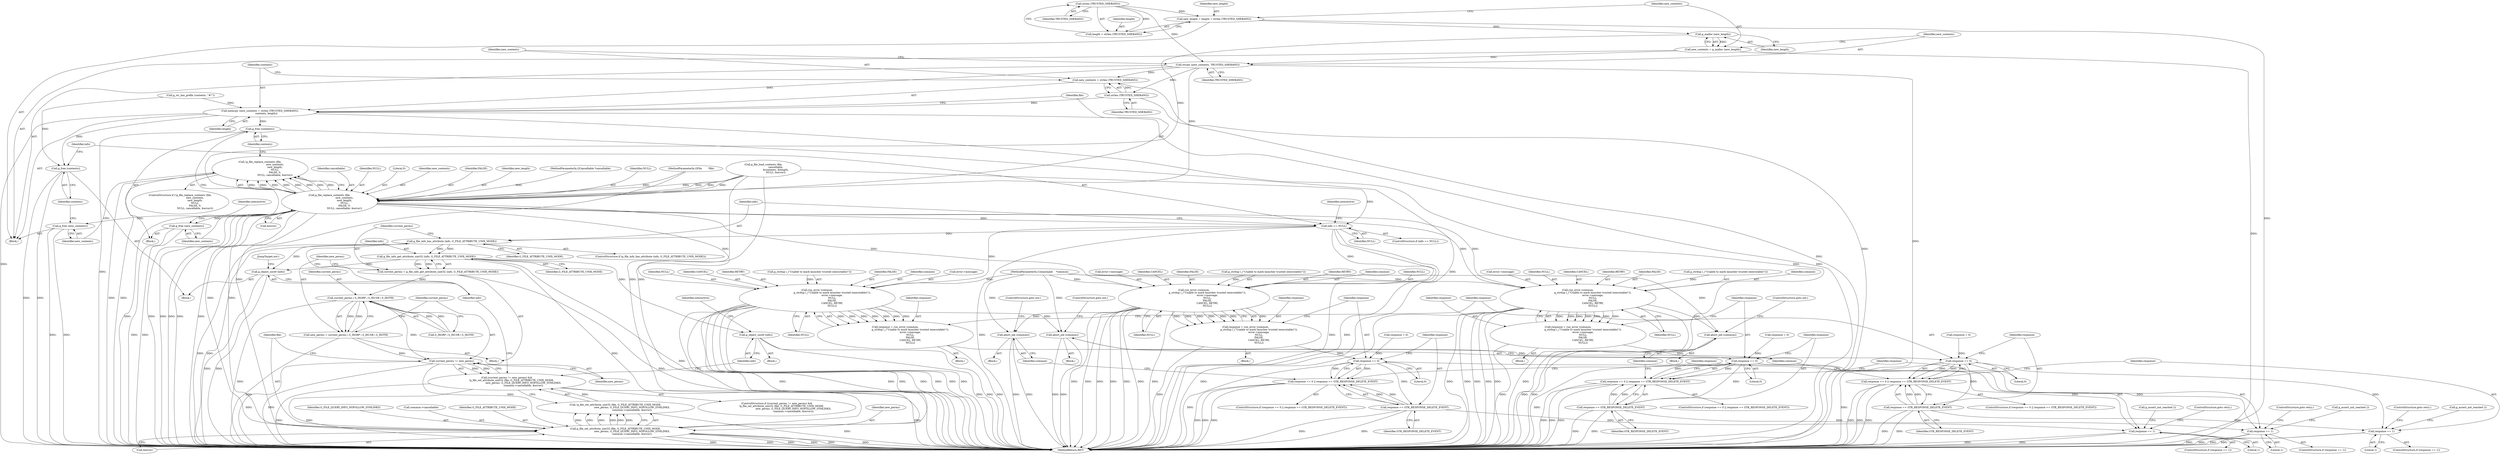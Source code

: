 digraph "0_nautilus_1630f53481f445ada0a455e9979236d31a8d3bb0_1@API" {
"1000187" [label="(Call,strlen (TRUSTED_SHEBANG))"];
"1000183" [label="(Call,new_length = length + strlen (TRUSTED_SHEBANG))"];
"1000191" [label="(Call,g_malloc (new_length))"];
"1000189" [label="(Call,new_contents = g_malloc (new_length))"];
"1000193" [label="(Call,strcpy (new_contents, TRUSTED_SHEBANG))"];
"1000196" [label="(Call,memcpy (new_contents + strlen (TRUSTED_SHEBANG),\n                contents, length))"];
"1000217" [label="(Call,g_free (contents))"];
"1000268" [label="(Call,g_free (contents))"];
"1000197" [label="(Call,new_contents + strlen (TRUSTED_SHEBANG))"];
"1000199" [label="(Call,strlen (TRUSTED_SHEBANG))"];
"1000205" [label="(Call,g_file_replace_contents (file,\n                                      new_contents,\n                                      new_length,\n                                      NULL,\n                                      FALSE, 0,\n                                      NULL, cancellable, &error))"];
"1000204" [label="(Call,!g_file_replace_contents (file,\n                                      new_contents,\n                                      new_length,\n                                      NULL,\n                                      FALSE, 0,\n                                      NULL, cancellable, &error))"];
"1000219" [label="(Call,g_free (new_contents))"];
"1000226" [label="(Call,run_error (common,\n                                      g_strdup (_(\"Unable to mark launcher trusted (executable)\")),\n                                      error->message,\n                                      NULL,\n                                      FALSE,\n                                      CANCEL, RETRY,\n                                      NULL))"];
"1000224" [label="(Call,response = run_error (common,\n                                      g_strdup (_(\"Unable to mark launcher trusted (executable)\")),\n                                      error->message,\n                                      NULL,\n                                      FALSE,\n                                      CANCEL, RETRY,\n                                      NULL))"];
"1000246" [label="(Call,response == 0)"];
"1000245" [label="(Call,response == 0 || response == GTK_RESPONSE_DELETE_EVENT)"];
"1000249" [label="(Call,response == GTK_RESPONSE_DELETE_EVENT)"];
"1000257" [label="(Call,response == 1)"];
"1000253" [label="(Call,abort_job (common))"];
"1000266" [label="(Call,g_free (new_contents))"];
"1000271" [label="(Call,info == NULL)"];
"1000280" [label="(Call,run_error (common,\n                                  g_strdup (_(\"Unable to mark launcher trusted (executable)\")),\n                                  error->message,\n                                  NULL,\n                                  FALSE,\n                                  CANCEL, RETRY,\n                                  NULL))"];
"1000278" [label="(Call,response = run_error (common,\n                                  g_strdup (_(\"Unable to mark launcher trusted (executable)\")),\n                                  error->message,\n                                  NULL,\n                                  FALSE,\n                                  CANCEL, RETRY,\n                                  NULL))"];
"1000300" [label="(Call,response == 0)"];
"1000299" [label="(Call,response == 0 || response == GTK_RESPONSE_DELETE_EVENT)"];
"1000303" [label="(Call,response == GTK_RESPONSE_DELETE_EVENT)"];
"1000311" [label="(Call,response == 1)"];
"1000307" [label="(Call,abort_job (common))"];
"1000321" [label="(Call,g_file_info_has_attribute (info, G_FILE_ATTRIBUTE_UNIX_MODE))"];
"1000327" [label="(Call,g_file_info_get_attribute_uint32 (info, G_FILE_ATTRIBUTE_UNIX_MODE))"];
"1000325" [label="(Call,current_perms = g_file_info_get_attribute_uint32 (info, G_FILE_ATTRIBUTE_UNIX_MODE))"];
"1000332" [label="(Call,current_perms | S_IXGRP | S_IXUSR | S_IXOTH)"];
"1000330" [label="(Call,new_perms = current_perms | S_IXGRP | S_IXUSR | S_IXOTH)"];
"1000341" [label="(Call,current_perms != new_perms)"];
"1000340" [label="(Call,(current_perms != new_perms) &&\n            !g_file_set_attribute_uint32 (file, G_FILE_ATTRIBUTE_UNIX_MODE,\n                                          new_perms, G_FILE_QUERY_INFO_NOFOLLOW_SYMLINKS,\n                                          common->cancellable, &error))"];
"1000345" [label="(Call,g_file_set_attribute_uint32 (file, G_FILE_ATTRIBUTE_UNIX_MODE,\n                                          new_perms, G_FILE_QUERY_INFO_NOFOLLOW_SYMLINKS,\n                                          common->cancellable, &error))"];
"1000344" [label="(Call,!g_file_set_attribute_uint32 (file, G_FILE_ATTRIBUTE_UNIX_MODE,\n                                          new_perms, G_FILE_QUERY_INFO_NOFOLLOW_SYMLINKS,\n                                          common->cancellable, &error))"];
"1000356" [label="(Call,g_object_unref (info))"];
"1000403" [label="(Call,g_object_unref (info))"];
"1000363" [label="(Call,run_error (common,\n                                      g_strdup (_(\"Unable to mark launcher trusted (executable)\")),\n                                      error->message,\n                                      NULL,\n                                      FALSE,\n                                      CANCEL, RETRY,\n                                      NULL))"];
"1000361" [label="(Call,response = run_error (common,\n                                      g_strdup (_(\"Unable to mark launcher trusted (executable)\")),\n                                      error->message,\n                                      NULL,\n                                      FALSE,\n                                      CANCEL, RETRY,\n                                      NULL))"];
"1000383" [label="(Call,response == 0)"];
"1000382" [label="(Call,response == 0 || response == GTK_RESPONSE_DELETE_EVENT)"];
"1000386" [label="(Call,response == GTK_RESPONSE_DELETE_EVENT)"];
"1000394" [label="(Call,response == 1)"];
"1000390" [label="(Call,abort_job (common))"];
"1000185" [label="(Call,length + strlen (TRUSTED_SHEBANG))"];
"1000183" [label="(Call,new_length = length + strlen (TRUSTED_SHEBANG))"];
"1000179" [label="(Call,g_str_has_prefix (contents, \"#!\"))"];
"1000213" [label="(Identifier,cancellable)"];
"1000223" [label="(Block,)"];
"1000307" [label="(Call,abort_job (common))"];
"1000383" [label="(Call,response == 0)"];
"1000191" [label="(Call,g_malloc (new_length))"];
"1000343" [label="(Identifier,new_perms)"];
"1000101" [label="(MethodParameterIn,CommonJob    *common)"];
"1000340" [label="(Call,(current_perms != new_perms) &&\n            !g_file_set_attribute_uint32 (file, G_FILE_ATTRIBUTE_UNIX_MODE,\n                                          new_perms, G_FILE_QUERY_INFO_NOFOLLOW_SYMLINKS,\n                                          common->cancellable, &error))"];
"1000302" [label="(Literal,0)"];
"1000272" [label="(Identifier,info)"];
"1000220" [label="(Identifier,new_contents)"];
"1000311" [label="(Call,response == 1)"];
"1000324" [label="(Block,)"];
"1000318" [label="(Call,g_assert_not_reached ())"];
"1000404" [label="(Identifier,info)"];
"1000378" [label="(Call,response = 0)"];
"1000206" [label="(Identifier,file)"];
"1000187" [label="(Call,strlen (TRUSTED_SHEBANG))"];
"1000345" [label="(Call,g_file_set_attribute_uint32 (file, G_FILE_ATTRIBUTE_UNIX_MODE,\n                                          new_perms, G_FILE_QUERY_INFO_NOFOLLOW_SYMLINKS,\n                                          common->cancellable, &error))"];
"1000244" [label="(ControlStructure,if (response == 0 || response == GTK_RESPONSE_DELETE_EVENT))"];
"1000196" [label="(Call,memcpy (new_contents + strlen (TRUSTED_SHEBANG),\n                contents, length))"];
"1000319" [label="(ControlStructure,goto out;)"];
"1000212" [label="(Identifier,NULL)"];
"1000185" [label="(Call,length + strlen (TRUSTED_SHEBANG))"];
"1000330" [label="(Call,new_perms = current_perms | S_IXGRP | S_IXUSR | S_IXOTH)"];
"1000304" [label="(Identifier,response)"];
"1000334" [label="(Call,S_IXGRP | S_IXUSR | S_IXOTH)"];
"1000371" [label="(Identifier,NULL)"];
"1000406" [label="(MethodReturn,RET)"];
"1000211" [label="(Literal,0)"];
"1000348" [label="(Identifier,new_perms)"];
"1000373" [label="(Identifier,CANCEL)"];
"1000273" [label="(Identifier,NULL)"];
"1000268" [label="(Call,g_free (contents))"];
"1000193" [label="(Call,strcpy (new_contents, TRUSTED_SHEBANG))"];
"1000199" [label="(Call,strlen (TRUSTED_SHEBANG))"];
"1000207" [label="(Identifier,new_contents)"];
"1000281" [label="(Identifier,common)"];
"1000280" [label="(Call,run_error (common,\n                                  g_strdup (_(\"Unable to mark launcher trusted (executable)\")),\n                                  error->message,\n                                  NULL,\n                                  FALSE,\n                                  CANCEL, RETRY,\n                                  NULL))"];
"1000288" [label="(Identifier,NULL)"];
"1000306" [label="(Block,)"];
"1000323" [label="(Identifier,G_FILE_ATTRIBUTE_UNIX_MODE)"];
"1000395" [label="(Identifier,response)"];
"1000393" [label="(ControlStructure,if (response == 1))"];
"1000226" [label="(Call,run_error (common,\n                                      g_strdup (_(\"Unable to mark launcher trusted (executable)\")),\n                                      error->message,\n                                      NULL,\n                                      FALSE,\n                                      CANCEL, RETRY,\n                                      NULL))"];
"1000391" [label="(Identifier,common)"];
"1000276" [label="(Identifier,interactive)"];
"1000285" [label="(Call,error->message)"];
"1000298" [label="(ControlStructure,if (response == 0 || response == GTK_RESPONSE_DELETE_EVENT))"];
"1000210" [label="(Identifier,FALSE)"];
"1000357" [label="(Identifier,info)"];
"1000194" [label="(Identifier,new_contents)"];
"1000325" [label="(Call,current_perms = g_file_info_get_attribute_uint32 (info, G_FILE_ATTRIBUTE_UNIX_MODE))"];
"1000320" [label="(ControlStructure,if (g_file_info_has_attribute (info, G_FILE_ATTRIBUTE_UNIX_MODE)))"];
"1000190" [label="(Identifier,new_contents)"];
"1000231" [label="(Call,error->message)"];
"1000322" [label="(Identifier,info)"];
"1000217" [label="(Call,g_free (contents))"];
"1000247" [label="(Identifier,response)"];
"1000259" [label="(Literal,1)"];
"1000339" [label="(ControlStructure,if ((current_perms != new_perms) &&\n            !g_file_set_attribute_uint32 (file, G_FILE_ATTRIBUTE_UNIX_MODE,\n                                          new_perms, G_FILE_QUERY_INFO_NOFOLLOW_SYMLINKS,\n                                          common->cancellable, &error)))"];
"1000402" [label="(ControlStructure,goto out;)"];
"1000234" [label="(Identifier,NULL)"];
"1000250" [label="(Identifier,response)"];
"1000342" [label="(Identifier,current_perms)"];
"1000271" [label="(Call,info == NULL)"];
"1000299" [label="(Call,response == 0 || response == GTK_RESPONSE_DELETE_EVENT)"];
"1000265" [label="(ControlStructure,goto out;)"];
"1000394" [label="(Call,response == 1)"];
"1000192" [label="(Identifier,new_length)"];
"1000202" [label="(Identifier,length)"];
"1000305" [label="(Identifier,GTK_RESPONSE_DELETE_EVENT)"];
"1000403" [label="(Call,g_object_unref (info))"];
"1000381" [label="(ControlStructure,if (response == 0 || response == GTK_RESPONSE_DELETE_EVENT))"];
"1000225" [label="(Identifier,response)"];
"1000382" [label="(Call,response == 0 || response == GTK_RESPONSE_DELETE_EVENT)"];
"1000398" [label="(ControlStructure,goto retry;)"];
"1000292" [label="(Identifier,NULL)"];
"1000186" [label="(Identifier,length)"];
"1000396" [label="(Literal,1)"];
"1000248" [label="(Literal,0)"];
"1000349" [label="(Identifier,G_FILE_QUERY_INFO_NOFOLLOW_SYMLINKS)"];
"1000241" [label="(Call,response = 0)"];
"1000350" [label="(Call,common->cancellable)"];
"1000236" [label="(Identifier,CANCEL)"];
"1000295" [label="(Call,response = 0)"];
"1000344" [label="(Call,!g_file_set_attribute_uint32 (file, G_FILE_ATTRIBUTE_UNIX_MODE,\n                                          new_perms, G_FILE_QUERY_INFO_NOFOLLOW_SYMLINKS,\n                                          common->cancellable, &error))"];
"1000208" [label="(Identifier,new_length)"];
"1000270" [label="(ControlStructure,if (info == NULL))"];
"1000266" [label="(Call,g_free (new_contents))"];
"1000353" [label="(Call,&error)"];
"1000267" [label="(Identifier,new_contents)"];
"1000261" [label="(ControlStructure,goto retry;)"];
"1000356" [label="(Call,g_object_unref (info))"];
"1000346" [label="(Identifier,file)"];
"1000269" [label="(Identifier,contents)"];
"1000362" [label="(Identifier,response)"];
"1000103" [label="(MethodParameterIn,GFile        *file)"];
"1000237" [label="(Identifier,RETRY)"];
"1000102" [label="(MethodParameterIn,GCancellable *cancellable)"];
"1000189" [label="(Call,new_contents = g_malloc (new_length))"];
"1000308" [label="(Identifier,common)"];
"1000374" [label="(Identifier,RETRY)"];
"1000201" [label="(Identifier,contents)"];
"1000257" [label="(Call,response == 1)"];
"1000303" [label="(Call,response == GTK_RESPONSE_DELETE_EVENT)"];
"1000333" [label="(Identifier,current_perms)"];
"1000327" [label="(Call,g_file_info_get_attribute_uint32 (info, G_FILE_ATTRIBUTE_UNIX_MODE))"];
"1000209" [label="(Identifier,NULL)"];
"1000359" [label="(Identifier,interactive)"];
"1000390" [label="(Call,abort_job (common))"];
"1000105" [label="(Block,)"];
"1000347" [label="(Identifier,G_FILE_ATTRIBUTE_UNIX_MODE)"];
"1000363" [label="(Call,run_error (common,\n                                      g_strdup (_(\"Unable to mark launcher trusted (executable)\")),\n                                      error->message,\n                                      NULL,\n                                      FALSE,\n                                      CANCEL, RETRY,\n                                      NULL))"];
"1000246" [label="(Call,response == 0)"];
"1000365" [label="(Call,g_strdup (_(\"Unable to mark launcher trusted (executable)\")))"];
"1000372" [label="(Identifier,FALSE)"];
"1000388" [label="(Identifier,GTK_RESPONSE_DELETE_EVENT)"];
"1000253" [label="(Call,abort_job (common))"];
"1000238" [label="(Identifier,NULL)"];
"1000290" [label="(Identifier,CANCEL)"];
"1000277" [label="(Block,)"];
"1000264" [label="(Call,g_assert_not_reached ())"];
"1000205" [label="(Call,g_file_replace_contents (file,\n                                      new_contents,\n                                      new_length,\n                                      NULL,\n                                      FALSE, 0,\n                                      NULL, cancellable, &error))"];
"1000254" [label="(Identifier,common)"];
"1000360" [label="(Block,)"];
"1000204" [label="(Call,!g_file_replace_contents (file,\n                                      new_contents,\n                                      new_length,\n                                      NULL,\n                                      FALSE, 0,\n                                      NULL, cancellable, &error))"];
"1000361" [label="(Call,response = run_error (common,\n                                      g_strdup (_(\"Unable to mark launcher trusted (executable)\")),\n                                      error->message,\n                                      NULL,\n                                      FALSE,\n                                      CANCEL, RETRY,\n                                      NULL))"];
"1000249" [label="(Call,response == GTK_RESPONSE_DELETE_EVENT)"];
"1000235" [label="(Identifier,FALSE)"];
"1000401" [label="(Call,g_assert_not_reached ())"];
"1000289" [label="(Identifier,FALSE)"];
"1000389" [label="(Block,)"];
"1000315" [label="(ControlStructure,goto retry;)"];
"1000310" [label="(ControlStructure,if (response == 1))"];
"1000256" [label="(ControlStructure,if (response == 1))"];
"1000301" [label="(Identifier,response)"];
"1000219" [label="(Call,g_free (new_contents))"];
"1000203" [label="(ControlStructure,if (!g_file_replace_contents (file,\n                                      new_contents,\n                                      new_length,\n                                      NULL,\n                                      FALSE, 0,\n                                      NULL, cancellable, &error)))"];
"1000332" [label="(Call,current_perms | S_IXGRP | S_IXUSR | S_IXOTH)"];
"1000375" [label="(Identifier,NULL)"];
"1000251" [label="(Identifier,GTK_RESPONSE_DELETE_EVENT)"];
"1000214" [label="(Call,&error)"];
"1000198" [label="(Identifier,new_contents)"];
"1000313" [label="(Literal,1)"];
"1000364" [label="(Identifier,common)"];
"1000326" [label="(Identifier,current_perms)"];
"1000224" [label="(Call,response = run_error (common,\n                                      g_strdup (_(\"Unable to mark launcher trusted (executable)\")),\n                                      error->message,\n                                      NULL,\n                                      FALSE,\n                                      CANCEL, RETRY,\n                                      NULL))"];
"1000368" [label="(Call,error->message)"];
"1000321" [label="(Call,g_file_info_has_attribute (info, G_FILE_ATTRIBUTE_UNIX_MODE))"];
"1000121" [label="(Call,g_file_load_contents (file,\n                               cancellable,\n                               &contents, &length,\n                               NULL, &error))"];
"1000195" [label="(Identifier,TRUSTED_SHEBANG)"];
"1000386" [label="(Call,response == GTK_RESPONSE_DELETE_EVENT)"];
"1000279" [label="(Identifier,response)"];
"1000385" [label="(Literal,0)"];
"1000329" [label="(Identifier,G_FILE_ATTRIBUTE_UNIX_MODE)"];
"1000188" [label="(Identifier,TRUSTED_SHEBANG)"];
"1000405" [label="(JumpTarget,out:)"];
"1000384" [label="(Identifier,response)"];
"1000222" [label="(Identifier,interactive)"];
"1000200" [label="(Identifier,TRUSTED_SHEBANG)"];
"1000278" [label="(Call,response = run_error (common,\n                                  g_strdup (_(\"Unable to mark launcher trusted (executable)\")),\n                                  error->message,\n                                  NULL,\n                                  FALSE,\n                                  CANCEL, RETRY,\n                                  NULL))"];
"1000328" [label="(Identifier,info)"];
"1000355" [label="(Block,)"];
"1000218" [label="(Identifier,contents)"];
"1000282" [label="(Call,g_strdup (_(\"Unable to mark launcher trusted (executable)\")))"];
"1000341" [label="(Call,current_perms != new_perms)"];
"1000228" [label="(Call,g_strdup (_(\"Unable to mark launcher trusted (executable)\")))"];
"1000258" [label="(Identifier,response)"];
"1000331" [label="(Identifier,new_perms)"];
"1000252" [label="(Block,)"];
"1000291" [label="(Identifier,RETRY)"];
"1000387" [label="(Identifier,response)"];
"1000245" [label="(Call,response == 0 || response == GTK_RESPONSE_DELETE_EVENT)"];
"1000312" [label="(Identifier,response)"];
"1000300" [label="(Call,response == 0)"];
"1000197" [label="(Call,new_contents + strlen (TRUSTED_SHEBANG))"];
"1000182" [label="(Block,)"];
"1000227" [label="(Identifier,common)"];
"1000216" [label="(Block,)"];
"1000184" [label="(Identifier,new_length)"];
"1000187" -> "1000185"  [label="AST: "];
"1000187" -> "1000188"  [label="CFG: "];
"1000188" -> "1000187"  [label="AST: "];
"1000185" -> "1000187"  [label="CFG: "];
"1000187" -> "1000183"  [label="DDG: "];
"1000187" -> "1000185"  [label="DDG: "];
"1000187" -> "1000193"  [label="DDG: "];
"1000183" -> "1000182"  [label="AST: "];
"1000183" -> "1000185"  [label="CFG: "];
"1000184" -> "1000183"  [label="AST: "];
"1000185" -> "1000183"  [label="AST: "];
"1000190" -> "1000183"  [label="CFG: "];
"1000183" -> "1000406"  [label="DDG: "];
"1000183" -> "1000191"  [label="DDG: "];
"1000191" -> "1000189"  [label="AST: "];
"1000191" -> "1000192"  [label="CFG: "];
"1000192" -> "1000191"  [label="AST: "];
"1000189" -> "1000191"  [label="CFG: "];
"1000191" -> "1000189"  [label="DDG: "];
"1000191" -> "1000205"  [label="DDG: "];
"1000189" -> "1000182"  [label="AST: "];
"1000190" -> "1000189"  [label="AST: "];
"1000194" -> "1000189"  [label="CFG: "];
"1000189" -> "1000406"  [label="DDG: "];
"1000189" -> "1000193"  [label="DDG: "];
"1000193" -> "1000182"  [label="AST: "];
"1000193" -> "1000195"  [label="CFG: "];
"1000194" -> "1000193"  [label="AST: "];
"1000195" -> "1000193"  [label="AST: "];
"1000198" -> "1000193"  [label="CFG: "];
"1000193" -> "1000406"  [label="DDG: "];
"1000193" -> "1000196"  [label="DDG: "];
"1000193" -> "1000197"  [label="DDG: "];
"1000193" -> "1000199"  [label="DDG: "];
"1000193" -> "1000205"  [label="DDG: "];
"1000196" -> "1000182"  [label="AST: "];
"1000196" -> "1000202"  [label="CFG: "];
"1000197" -> "1000196"  [label="AST: "];
"1000201" -> "1000196"  [label="AST: "];
"1000202" -> "1000196"  [label="AST: "];
"1000206" -> "1000196"  [label="CFG: "];
"1000196" -> "1000406"  [label="DDG: "];
"1000196" -> "1000406"  [label="DDG: "];
"1000196" -> "1000406"  [label="DDG: "];
"1000199" -> "1000196"  [label="DDG: "];
"1000179" -> "1000196"  [label="DDG: "];
"1000196" -> "1000217"  [label="DDG: "];
"1000196" -> "1000268"  [label="DDG: "];
"1000217" -> "1000216"  [label="AST: "];
"1000217" -> "1000218"  [label="CFG: "];
"1000218" -> "1000217"  [label="AST: "];
"1000220" -> "1000217"  [label="CFG: "];
"1000217" -> "1000406"  [label="DDG: "];
"1000217" -> "1000406"  [label="DDG: "];
"1000268" -> "1000105"  [label="AST: "];
"1000268" -> "1000269"  [label="CFG: "];
"1000269" -> "1000268"  [label="AST: "];
"1000272" -> "1000268"  [label="CFG: "];
"1000268" -> "1000406"  [label="DDG: "];
"1000268" -> "1000406"  [label="DDG: "];
"1000179" -> "1000268"  [label="DDG: "];
"1000197" -> "1000199"  [label="CFG: "];
"1000198" -> "1000197"  [label="AST: "];
"1000199" -> "1000197"  [label="AST: "];
"1000201" -> "1000197"  [label="CFG: "];
"1000197" -> "1000406"  [label="DDG: "];
"1000199" -> "1000197"  [label="DDG: "];
"1000199" -> "1000200"  [label="CFG: "];
"1000200" -> "1000199"  [label="AST: "];
"1000199" -> "1000406"  [label="DDG: "];
"1000205" -> "1000204"  [label="AST: "];
"1000205" -> "1000214"  [label="CFG: "];
"1000206" -> "1000205"  [label="AST: "];
"1000207" -> "1000205"  [label="AST: "];
"1000208" -> "1000205"  [label="AST: "];
"1000209" -> "1000205"  [label="AST: "];
"1000210" -> "1000205"  [label="AST: "];
"1000211" -> "1000205"  [label="AST: "];
"1000212" -> "1000205"  [label="AST: "];
"1000213" -> "1000205"  [label="AST: "];
"1000214" -> "1000205"  [label="AST: "];
"1000204" -> "1000205"  [label="CFG: "];
"1000205" -> "1000406"  [label="DDG: "];
"1000205" -> "1000406"  [label="DDG: "];
"1000205" -> "1000406"  [label="DDG: "];
"1000205" -> "1000406"  [label="DDG: "];
"1000205" -> "1000406"  [label="DDG: "];
"1000205" -> "1000406"  [label="DDG: "];
"1000205" -> "1000204"  [label="DDG: "];
"1000205" -> "1000204"  [label="DDG: "];
"1000205" -> "1000204"  [label="DDG: "];
"1000205" -> "1000204"  [label="DDG: "];
"1000205" -> "1000204"  [label="DDG: "];
"1000205" -> "1000204"  [label="DDG: "];
"1000205" -> "1000204"  [label="DDG: "];
"1000205" -> "1000204"  [label="DDG: "];
"1000121" -> "1000205"  [label="DDG: "];
"1000121" -> "1000205"  [label="DDG: "];
"1000121" -> "1000205"  [label="DDG: "];
"1000121" -> "1000205"  [label="DDG: "];
"1000103" -> "1000205"  [label="DDG: "];
"1000102" -> "1000205"  [label="DDG: "];
"1000205" -> "1000219"  [label="DDG: "];
"1000205" -> "1000226"  [label="DDG: "];
"1000205" -> "1000226"  [label="DDG: "];
"1000205" -> "1000266"  [label="DDG: "];
"1000205" -> "1000271"  [label="DDG: "];
"1000205" -> "1000280"  [label="DDG: "];
"1000205" -> "1000345"  [label="DDG: "];
"1000205" -> "1000345"  [label="DDG: "];
"1000205" -> "1000363"  [label="DDG: "];
"1000204" -> "1000203"  [label="AST: "];
"1000218" -> "1000204"  [label="CFG: "];
"1000267" -> "1000204"  [label="CFG: "];
"1000204" -> "1000406"  [label="DDG: "];
"1000204" -> "1000406"  [label="DDG: "];
"1000219" -> "1000216"  [label="AST: "];
"1000219" -> "1000220"  [label="CFG: "];
"1000220" -> "1000219"  [label="AST: "];
"1000222" -> "1000219"  [label="CFG: "];
"1000219" -> "1000406"  [label="DDG: "];
"1000219" -> "1000406"  [label="DDG: "];
"1000226" -> "1000224"  [label="AST: "];
"1000226" -> "1000238"  [label="CFG: "];
"1000227" -> "1000226"  [label="AST: "];
"1000228" -> "1000226"  [label="AST: "];
"1000231" -> "1000226"  [label="AST: "];
"1000234" -> "1000226"  [label="AST: "];
"1000235" -> "1000226"  [label="AST: "];
"1000236" -> "1000226"  [label="AST: "];
"1000237" -> "1000226"  [label="AST: "];
"1000238" -> "1000226"  [label="AST: "];
"1000224" -> "1000226"  [label="CFG: "];
"1000226" -> "1000406"  [label="DDG: "];
"1000226" -> "1000406"  [label="DDG: "];
"1000226" -> "1000406"  [label="DDG: "];
"1000226" -> "1000406"  [label="DDG: "];
"1000226" -> "1000406"  [label="DDG: "];
"1000226" -> "1000406"  [label="DDG: "];
"1000226" -> "1000406"  [label="DDG: "];
"1000226" -> "1000224"  [label="DDG: "];
"1000226" -> "1000224"  [label="DDG: "];
"1000226" -> "1000224"  [label="DDG: "];
"1000226" -> "1000224"  [label="DDG: "];
"1000226" -> "1000224"  [label="DDG: "];
"1000226" -> "1000224"  [label="DDG: "];
"1000226" -> "1000224"  [label="DDG: "];
"1000101" -> "1000226"  [label="DDG: "];
"1000228" -> "1000226"  [label="DDG: "];
"1000226" -> "1000253"  [label="DDG: "];
"1000224" -> "1000223"  [label="AST: "];
"1000225" -> "1000224"  [label="AST: "];
"1000247" -> "1000224"  [label="CFG: "];
"1000224" -> "1000406"  [label="DDG: "];
"1000224" -> "1000246"  [label="DDG: "];
"1000246" -> "1000245"  [label="AST: "];
"1000246" -> "1000248"  [label="CFG: "];
"1000247" -> "1000246"  [label="AST: "];
"1000248" -> "1000246"  [label="AST: "];
"1000250" -> "1000246"  [label="CFG: "];
"1000245" -> "1000246"  [label="CFG: "];
"1000246" -> "1000406"  [label="DDG: "];
"1000246" -> "1000245"  [label="DDG: "];
"1000246" -> "1000245"  [label="DDG: "];
"1000241" -> "1000246"  [label="DDG: "];
"1000246" -> "1000249"  [label="DDG: "];
"1000246" -> "1000257"  [label="DDG: "];
"1000245" -> "1000244"  [label="AST: "];
"1000245" -> "1000249"  [label="CFG: "];
"1000249" -> "1000245"  [label="AST: "];
"1000254" -> "1000245"  [label="CFG: "];
"1000258" -> "1000245"  [label="CFG: "];
"1000245" -> "1000406"  [label="DDG: "];
"1000245" -> "1000406"  [label="DDG: "];
"1000245" -> "1000406"  [label="DDG: "];
"1000249" -> "1000245"  [label="DDG: "];
"1000249" -> "1000245"  [label="DDG: "];
"1000249" -> "1000251"  [label="CFG: "];
"1000250" -> "1000249"  [label="AST: "];
"1000251" -> "1000249"  [label="AST: "];
"1000249" -> "1000406"  [label="DDG: "];
"1000249" -> "1000406"  [label="DDG: "];
"1000249" -> "1000257"  [label="DDG: "];
"1000257" -> "1000256"  [label="AST: "];
"1000257" -> "1000259"  [label="CFG: "];
"1000258" -> "1000257"  [label="AST: "];
"1000259" -> "1000257"  [label="AST: "];
"1000261" -> "1000257"  [label="CFG: "];
"1000264" -> "1000257"  [label="CFG: "];
"1000257" -> "1000406"  [label="DDG: "];
"1000257" -> "1000406"  [label="DDG: "];
"1000253" -> "1000252"  [label="AST: "];
"1000253" -> "1000254"  [label="CFG: "];
"1000254" -> "1000253"  [label="AST: "];
"1000265" -> "1000253"  [label="CFG: "];
"1000253" -> "1000406"  [label="DDG: "];
"1000253" -> "1000406"  [label="DDG: "];
"1000101" -> "1000253"  [label="DDG: "];
"1000266" -> "1000182"  [label="AST: "];
"1000266" -> "1000267"  [label="CFG: "];
"1000267" -> "1000266"  [label="AST: "];
"1000269" -> "1000266"  [label="CFG: "];
"1000266" -> "1000406"  [label="DDG: "];
"1000266" -> "1000406"  [label="DDG: "];
"1000271" -> "1000270"  [label="AST: "];
"1000271" -> "1000273"  [label="CFG: "];
"1000272" -> "1000271"  [label="AST: "];
"1000273" -> "1000271"  [label="AST: "];
"1000276" -> "1000271"  [label="CFG: "];
"1000322" -> "1000271"  [label="CFG: "];
"1000271" -> "1000406"  [label="DDG: "];
"1000271" -> "1000406"  [label="DDG: "];
"1000271" -> "1000406"  [label="DDG: "];
"1000121" -> "1000271"  [label="DDG: "];
"1000271" -> "1000280"  [label="DDG: "];
"1000271" -> "1000321"  [label="DDG: "];
"1000271" -> "1000363"  [label="DDG: "];
"1000280" -> "1000278"  [label="AST: "];
"1000280" -> "1000292"  [label="CFG: "];
"1000281" -> "1000280"  [label="AST: "];
"1000282" -> "1000280"  [label="AST: "];
"1000285" -> "1000280"  [label="AST: "];
"1000288" -> "1000280"  [label="AST: "];
"1000289" -> "1000280"  [label="AST: "];
"1000290" -> "1000280"  [label="AST: "];
"1000291" -> "1000280"  [label="AST: "];
"1000292" -> "1000280"  [label="AST: "];
"1000278" -> "1000280"  [label="CFG: "];
"1000280" -> "1000406"  [label="DDG: "];
"1000280" -> "1000406"  [label="DDG: "];
"1000280" -> "1000406"  [label="DDG: "];
"1000280" -> "1000406"  [label="DDG: "];
"1000280" -> "1000406"  [label="DDG: "];
"1000280" -> "1000406"  [label="DDG: "];
"1000280" -> "1000406"  [label="DDG: "];
"1000280" -> "1000278"  [label="DDG: "];
"1000280" -> "1000278"  [label="DDG: "];
"1000280" -> "1000278"  [label="DDG: "];
"1000280" -> "1000278"  [label="DDG: "];
"1000280" -> "1000278"  [label="DDG: "];
"1000280" -> "1000278"  [label="DDG: "];
"1000280" -> "1000278"  [label="DDG: "];
"1000101" -> "1000280"  [label="DDG: "];
"1000282" -> "1000280"  [label="DDG: "];
"1000280" -> "1000307"  [label="DDG: "];
"1000278" -> "1000277"  [label="AST: "];
"1000279" -> "1000278"  [label="AST: "];
"1000301" -> "1000278"  [label="CFG: "];
"1000278" -> "1000406"  [label="DDG: "];
"1000278" -> "1000300"  [label="DDG: "];
"1000300" -> "1000299"  [label="AST: "];
"1000300" -> "1000302"  [label="CFG: "];
"1000301" -> "1000300"  [label="AST: "];
"1000302" -> "1000300"  [label="AST: "];
"1000304" -> "1000300"  [label="CFG: "];
"1000299" -> "1000300"  [label="CFG: "];
"1000300" -> "1000406"  [label="DDG: "];
"1000300" -> "1000299"  [label="DDG: "];
"1000300" -> "1000299"  [label="DDG: "];
"1000295" -> "1000300"  [label="DDG: "];
"1000300" -> "1000303"  [label="DDG: "];
"1000300" -> "1000311"  [label="DDG: "];
"1000299" -> "1000298"  [label="AST: "];
"1000299" -> "1000303"  [label="CFG: "];
"1000303" -> "1000299"  [label="AST: "];
"1000308" -> "1000299"  [label="CFG: "];
"1000312" -> "1000299"  [label="CFG: "];
"1000299" -> "1000406"  [label="DDG: "];
"1000299" -> "1000406"  [label="DDG: "];
"1000299" -> "1000406"  [label="DDG: "];
"1000303" -> "1000299"  [label="DDG: "];
"1000303" -> "1000299"  [label="DDG: "];
"1000303" -> "1000305"  [label="CFG: "];
"1000304" -> "1000303"  [label="AST: "];
"1000305" -> "1000303"  [label="AST: "];
"1000303" -> "1000406"  [label="DDG: "];
"1000303" -> "1000406"  [label="DDG: "];
"1000303" -> "1000311"  [label="DDG: "];
"1000311" -> "1000310"  [label="AST: "];
"1000311" -> "1000313"  [label="CFG: "];
"1000312" -> "1000311"  [label="AST: "];
"1000313" -> "1000311"  [label="AST: "];
"1000315" -> "1000311"  [label="CFG: "];
"1000318" -> "1000311"  [label="CFG: "];
"1000311" -> "1000406"  [label="DDG: "];
"1000311" -> "1000406"  [label="DDG: "];
"1000307" -> "1000306"  [label="AST: "];
"1000307" -> "1000308"  [label="CFG: "];
"1000308" -> "1000307"  [label="AST: "];
"1000319" -> "1000307"  [label="CFG: "];
"1000307" -> "1000406"  [label="DDG: "];
"1000307" -> "1000406"  [label="DDG: "];
"1000101" -> "1000307"  [label="DDG: "];
"1000321" -> "1000320"  [label="AST: "];
"1000321" -> "1000323"  [label="CFG: "];
"1000322" -> "1000321"  [label="AST: "];
"1000323" -> "1000321"  [label="AST: "];
"1000326" -> "1000321"  [label="CFG: "];
"1000404" -> "1000321"  [label="CFG: "];
"1000321" -> "1000406"  [label="DDG: "];
"1000321" -> "1000406"  [label="DDG: "];
"1000321" -> "1000327"  [label="DDG: "];
"1000321" -> "1000327"  [label="DDG: "];
"1000321" -> "1000403"  [label="DDG: "];
"1000327" -> "1000325"  [label="AST: "];
"1000327" -> "1000329"  [label="CFG: "];
"1000328" -> "1000327"  [label="AST: "];
"1000329" -> "1000327"  [label="AST: "];
"1000325" -> "1000327"  [label="CFG: "];
"1000327" -> "1000406"  [label="DDG: "];
"1000327" -> "1000325"  [label="DDG: "];
"1000327" -> "1000325"  [label="DDG: "];
"1000327" -> "1000345"  [label="DDG: "];
"1000327" -> "1000356"  [label="DDG: "];
"1000327" -> "1000403"  [label="DDG: "];
"1000325" -> "1000324"  [label="AST: "];
"1000326" -> "1000325"  [label="AST: "];
"1000331" -> "1000325"  [label="CFG: "];
"1000325" -> "1000406"  [label="DDG: "];
"1000325" -> "1000332"  [label="DDG: "];
"1000332" -> "1000330"  [label="AST: "];
"1000332" -> "1000334"  [label="CFG: "];
"1000333" -> "1000332"  [label="AST: "];
"1000334" -> "1000332"  [label="AST: "];
"1000330" -> "1000332"  [label="CFG: "];
"1000332" -> "1000406"  [label="DDG: "];
"1000332" -> "1000330"  [label="DDG: "];
"1000332" -> "1000330"  [label="DDG: "];
"1000334" -> "1000332"  [label="DDG: "];
"1000334" -> "1000332"  [label="DDG: "];
"1000332" -> "1000341"  [label="DDG: "];
"1000330" -> "1000324"  [label="AST: "];
"1000331" -> "1000330"  [label="AST: "];
"1000342" -> "1000330"  [label="CFG: "];
"1000330" -> "1000406"  [label="DDG: "];
"1000330" -> "1000341"  [label="DDG: "];
"1000341" -> "1000340"  [label="AST: "];
"1000341" -> "1000343"  [label="CFG: "];
"1000342" -> "1000341"  [label="AST: "];
"1000343" -> "1000341"  [label="AST: "];
"1000346" -> "1000341"  [label="CFG: "];
"1000340" -> "1000341"  [label="CFG: "];
"1000341" -> "1000406"  [label="DDG: "];
"1000341" -> "1000406"  [label="DDG: "];
"1000341" -> "1000340"  [label="DDG: "];
"1000341" -> "1000340"  [label="DDG: "];
"1000341" -> "1000345"  [label="DDG: "];
"1000340" -> "1000339"  [label="AST: "];
"1000340" -> "1000344"  [label="CFG: "];
"1000344" -> "1000340"  [label="AST: "];
"1000357" -> "1000340"  [label="CFG: "];
"1000404" -> "1000340"  [label="CFG: "];
"1000340" -> "1000406"  [label="DDG: "];
"1000340" -> "1000406"  [label="DDG: "];
"1000340" -> "1000406"  [label="DDG: "];
"1000344" -> "1000340"  [label="DDG: "];
"1000345" -> "1000344"  [label="AST: "];
"1000345" -> "1000353"  [label="CFG: "];
"1000346" -> "1000345"  [label="AST: "];
"1000347" -> "1000345"  [label="AST: "];
"1000348" -> "1000345"  [label="AST: "];
"1000349" -> "1000345"  [label="AST: "];
"1000350" -> "1000345"  [label="AST: "];
"1000353" -> "1000345"  [label="AST: "];
"1000344" -> "1000345"  [label="CFG: "];
"1000345" -> "1000406"  [label="DDG: "];
"1000345" -> "1000406"  [label="DDG: "];
"1000345" -> "1000406"  [label="DDG: "];
"1000345" -> "1000406"  [label="DDG: "];
"1000345" -> "1000406"  [label="DDG: "];
"1000345" -> "1000406"  [label="DDG: "];
"1000345" -> "1000344"  [label="DDG: "];
"1000345" -> "1000344"  [label="DDG: "];
"1000345" -> "1000344"  [label="DDG: "];
"1000345" -> "1000344"  [label="DDG: "];
"1000345" -> "1000344"  [label="DDG: "];
"1000345" -> "1000344"  [label="DDG: "];
"1000121" -> "1000345"  [label="DDG: "];
"1000121" -> "1000345"  [label="DDG: "];
"1000103" -> "1000345"  [label="DDG: "];
"1000344" -> "1000406"  [label="DDG: "];
"1000356" -> "1000355"  [label="AST: "];
"1000356" -> "1000357"  [label="CFG: "];
"1000357" -> "1000356"  [label="AST: "];
"1000359" -> "1000356"  [label="CFG: "];
"1000356" -> "1000406"  [label="DDG: "];
"1000356" -> "1000406"  [label="DDG: "];
"1000403" -> "1000105"  [label="AST: "];
"1000403" -> "1000404"  [label="CFG: "];
"1000404" -> "1000403"  [label="AST: "];
"1000405" -> "1000403"  [label="CFG: "];
"1000403" -> "1000406"  [label="DDG: "];
"1000403" -> "1000406"  [label="DDG: "];
"1000363" -> "1000361"  [label="AST: "];
"1000363" -> "1000375"  [label="CFG: "];
"1000364" -> "1000363"  [label="AST: "];
"1000365" -> "1000363"  [label="AST: "];
"1000368" -> "1000363"  [label="AST: "];
"1000371" -> "1000363"  [label="AST: "];
"1000372" -> "1000363"  [label="AST: "];
"1000373" -> "1000363"  [label="AST: "];
"1000374" -> "1000363"  [label="AST: "];
"1000375" -> "1000363"  [label="AST: "];
"1000361" -> "1000363"  [label="CFG: "];
"1000363" -> "1000406"  [label="DDG: "];
"1000363" -> "1000406"  [label="DDG: "];
"1000363" -> "1000406"  [label="DDG: "];
"1000363" -> "1000406"  [label="DDG: "];
"1000363" -> "1000406"  [label="DDG: "];
"1000363" -> "1000406"  [label="DDG: "];
"1000363" -> "1000406"  [label="DDG: "];
"1000363" -> "1000361"  [label="DDG: "];
"1000363" -> "1000361"  [label="DDG: "];
"1000363" -> "1000361"  [label="DDG: "];
"1000363" -> "1000361"  [label="DDG: "];
"1000363" -> "1000361"  [label="DDG: "];
"1000363" -> "1000361"  [label="DDG: "];
"1000363" -> "1000361"  [label="DDG: "];
"1000101" -> "1000363"  [label="DDG: "];
"1000365" -> "1000363"  [label="DDG: "];
"1000363" -> "1000390"  [label="DDG: "];
"1000361" -> "1000360"  [label="AST: "];
"1000362" -> "1000361"  [label="AST: "];
"1000384" -> "1000361"  [label="CFG: "];
"1000361" -> "1000406"  [label="DDG: "];
"1000361" -> "1000383"  [label="DDG: "];
"1000383" -> "1000382"  [label="AST: "];
"1000383" -> "1000385"  [label="CFG: "];
"1000384" -> "1000383"  [label="AST: "];
"1000385" -> "1000383"  [label="AST: "];
"1000387" -> "1000383"  [label="CFG: "];
"1000382" -> "1000383"  [label="CFG: "];
"1000383" -> "1000406"  [label="DDG: "];
"1000383" -> "1000382"  [label="DDG: "];
"1000383" -> "1000382"  [label="DDG: "];
"1000378" -> "1000383"  [label="DDG: "];
"1000383" -> "1000386"  [label="DDG: "];
"1000383" -> "1000394"  [label="DDG: "];
"1000382" -> "1000381"  [label="AST: "];
"1000382" -> "1000386"  [label="CFG: "];
"1000386" -> "1000382"  [label="AST: "];
"1000391" -> "1000382"  [label="CFG: "];
"1000395" -> "1000382"  [label="CFG: "];
"1000382" -> "1000406"  [label="DDG: "];
"1000382" -> "1000406"  [label="DDG: "];
"1000382" -> "1000406"  [label="DDG: "];
"1000386" -> "1000382"  [label="DDG: "];
"1000386" -> "1000382"  [label="DDG: "];
"1000386" -> "1000388"  [label="CFG: "];
"1000387" -> "1000386"  [label="AST: "];
"1000388" -> "1000386"  [label="AST: "];
"1000386" -> "1000406"  [label="DDG: "];
"1000386" -> "1000406"  [label="DDG: "];
"1000386" -> "1000394"  [label="DDG: "];
"1000394" -> "1000393"  [label="AST: "];
"1000394" -> "1000396"  [label="CFG: "];
"1000395" -> "1000394"  [label="AST: "];
"1000396" -> "1000394"  [label="AST: "];
"1000398" -> "1000394"  [label="CFG: "];
"1000401" -> "1000394"  [label="CFG: "];
"1000394" -> "1000406"  [label="DDG: "];
"1000394" -> "1000406"  [label="DDG: "];
"1000390" -> "1000389"  [label="AST: "];
"1000390" -> "1000391"  [label="CFG: "];
"1000391" -> "1000390"  [label="AST: "];
"1000402" -> "1000390"  [label="CFG: "];
"1000390" -> "1000406"  [label="DDG: "];
"1000390" -> "1000406"  [label="DDG: "];
"1000101" -> "1000390"  [label="DDG: "];
"1000186" -> "1000185"  [label="AST: "];
}
